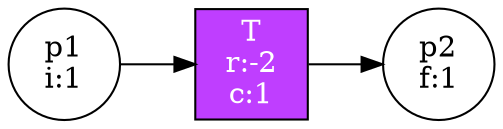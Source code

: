 Digraph SP { 
 rankdir=LR;

p0 [label=<p1<br/>i:1>,shape=circle];
p1 [label=<p2<br/>f:1>,shape=circle];
{ rank=same;p0; }
{ rank=same;p1; }
t0 [label=<T<br/>r:-2<br/>c:1>,style=filled,fillcolor=darkorchid1,fontcolor=white,shape=box];
p0 -> t0 [weight=10];
t0 -> p1 [weight=10];
}Digraph D {
subgraph cluster_0
{
label=<Iteration 0>;
rankdir=LR;
color=black;
i0m0 -> i0m1 [label=<<b>T<br/>1</b>>,fontcolor=darkorchid1,weight=999];
i0m0 [label=<(m0)<BR/>[p1]<BR/>g=0,h=1>,style=bold];
i0m0 -> i0m1 [color=red];
i0m1 [label=<m1<BR/>[p2]<BR/>g=1,h=0>,color=blue,style=bold];
info [shape=plaintext,label=<Exit code for alignment: 1<br/>Length of the alignment found: 1<br/>Length of the orignal trace: 1<br/>Places in the synchronous product: 2<br/>Transtions in the synchronous product: 1<br/>Cost of the alignment: 1<br/>Transitions fired: 1<br/>Markings polled from queue: 2<br/>Markings added to closed set: 1<br/>Markings queued: 2<br/>Markings reached: 2<br/>Heuristics computed: 1<br/>Heuristics estimated: 0<br/>Heuristics derived: 1<br/>Maximum queue length (elts): 1<br/>Maximum queue capacity (elts): 16<br/>Maximum capacity visited set (elts): 37<br/>Approximate peak memory used (kb): 0<br/>Time to compute alignment (us): 12882<br/>Time to compute heuristics (us): 239<br/>Time to setup algorithm (us): 7255<br/>Total Time including setup (us): 20137<br/>Number of splits when splitting marking: 0<br/>Log move cost of alignment: 0<br/>Model move cost of alignment: 1<br/>Synchronous move cost of alignment: 0<br/>Pre-processing time (us): 1027<br/>Size of the constraintset: 0<br/>Number of times replay was restarted: 0<br/>>];
}
}
Digraph A { 
 rankdir=LR;
{ rank=same;p0; }
t0 [label=<T<br/>r:-2<br/>c:1>,style=filled,fillcolor=darkorchid1,fontcolor=white,shape=box];
p0 [label=<p1<br/>i:1>,shape=circle];
p0 -> t0 [weight=10];
p1 [label=<p2<br/>f:1>,shape=circle];
t0 -> p1 [weight=10];
{ rank=same;p1; }
}Digraph SP { 
 rankdir=LR;

p0 [label=<p1<br/>i:1>,shape=circle];
p1 [label=<p2<br/>f:1>,shape=circle];
p2 [label=<pe_0<br/>i:1>,shape=circle];
p3 [label=<pe_1>,shape=circle];
p4 [label=<pe_2<br/>f:1>,shape=circle];
{ rank=same;p0; p2; }
{ rank=same;p1; p4; }
t0 [label=<T<br/>r:-2<br/>c:1>,style=filled,fillcolor=darkorchid1,fontcolor=white,shape=box];
p0 -> t0 [weight=10];
t0 -> p1 [weight=10];
t1 [label=<e0(0)<br/>r:0<br/>c:1>,style=filled,fillcolor=goldenrod2,fontcolor=black,shape=box];
p2 -> t1 [weight=10];
t1 -> p3 [weight=10];
t2 [label=<e1(0)<br/>r:1<br/>c:1>,style=filled,fillcolor=goldenrod2,fontcolor=black,shape=box];
p3 -> t2 [weight=10];
t2 -> p4 [weight=10];
}Digraph D {
subgraph cluster_0
{
label=<Iteration 0>;
rankdir=LR;
color=black;
i0m0 -> i0m1 [label=<<b>T<br/>1</b>>,fontcolor=darkorchid1,weight=999];
{rank=same; i0m0; i0m2  }
i0m0 -> i0m2 [label=<<b>e0(0)<br/>1</b>>,fontcolor=goldenrod2,weight=999];
i0m0 [label=<(m0)<BR/>[p1,pe_0]<BR/>g=0,h=3>,style=bold];
{rank=same; i0m2; i0m3  }
i0m2 -> i0m3 [label=<<b>e1(0)<br/>1</b>>,fontcolor=goldenrod2,weight=999];
i0m2 [label=<(m2)<BR/>[p1,pe_1]<BR/>g=1,h=2>,color=blue,style=bold];
i0m3 [label=<(m3)<BR/>[p1,pe_2]<BR/>g=2,h=1>,color=blue,style=bold];
{rank=same; i0m1; i0m4  }
i0m1 -> i0m4 [label=<<b>e0(0)<br/>1</b>>,fontcolor=goldenrod2,weight=999];
i0m1 [label=<(m1)<BR/>[p2,pe_0]<BR/>g=1,h=2>,color=blue,style=bold];
{rank=same; i0m4; i0m5  }
i0m4 -> i0m5 [label=<<b>e1(0)<br/>1</b>>,fontcolor=goldenrod2,weight=999];
i0m4 [label=<(m4)<BR/>[p2,pe_1]<BR/>g=2,h=1>,color=blue,style=bold];
i0m4 -> i0m5 [color=red];
i0m1 -> i0m4 [color=red];
i0m0 -> i0m1 [color=red];
i0m5 [label=<m5<BR/>[p2,pe_2]<BR/>g=3,h=0>,color=blue,style=bold];
info [shape=plaintext,label=<Exit code for alignment: 1<br/>Length of the alignment found: 3<br/>Length of the orignal trace: 2<br/>Places in the synchronous product: 5<br/>Transtions in the synchronous product: 3<br/>Cost of the alignment: 3<br/>Transitions fired: 5<br/>Markings polled from queue: 6<br/>Markings added to closed set: 5<br/>Markings queued: 6<br/>Markings reached: 6<br/>Heuristics computed: 1<br/>Heuristics estimated: 0<br/>Heuristics derived: 5<br/>Maximum queue length (elts): 2<br/>Maximum queue capacity (elts): 16<br/>Maximum capacity visited set (elts): 37<br/>Approximate peak memory used (kb): 1<br/>Time to compute alignment (us): 4477<br/>Time to compute heuristics (us): 111<br/>Time to setup algorithm (us): 31<br/>Total Time including setup (us): 4508<br/>Number of splits when splitting marking: 0<br/>Log move cost of alignment: 2<br/>Model move cost of alignment: 1<br/>Synchronous move cost of alignment: 0<br/>Pre-processing time (us): 184<br/>Size of the constraintset: 0<br/>Number of times replay was restarted: 0<br/>>];
}
}
Digraph A { 
 rankdir=LR;
{ rank=same;p0; p2; }
t0 [label=<T<br/>r:-2<br/>c:1>,style=filled,fillcolor=darkorchid1,fontcolor=white,shape=box];
p0 [label=<p1<br/>i:1>,shape=circle];
p0 -> t0 [weight=10];
p1 [label=<p2<br/>f:1>,shape=circle];
t0 -> p1 [weight=10];
t1 [label=<e0(0)<br/>r:0<br/>c:1>,style=filled,fillcolor=goldenrod2,fontcolor=black,shape=box];
p2 [label=<pe_0<br/>i:1>,shape=circle];
p2 -> t1 [weight=10];
p8 [label=<pe_1>,shape=circle];
t1 -> p8 [weight=10];
t2 [label=<e1(0)<br/>r:1<br/>c:1>,style=filled,fillcolor=goldenrod2,fontcolor=black,shape=box];
p8 -> t2 [weight=10];
p14 [label=<pe_2<br/>f:1>,shape=circle];
t2 -> p14 [weight=10];
{ rank=same;p1; p14; }
}